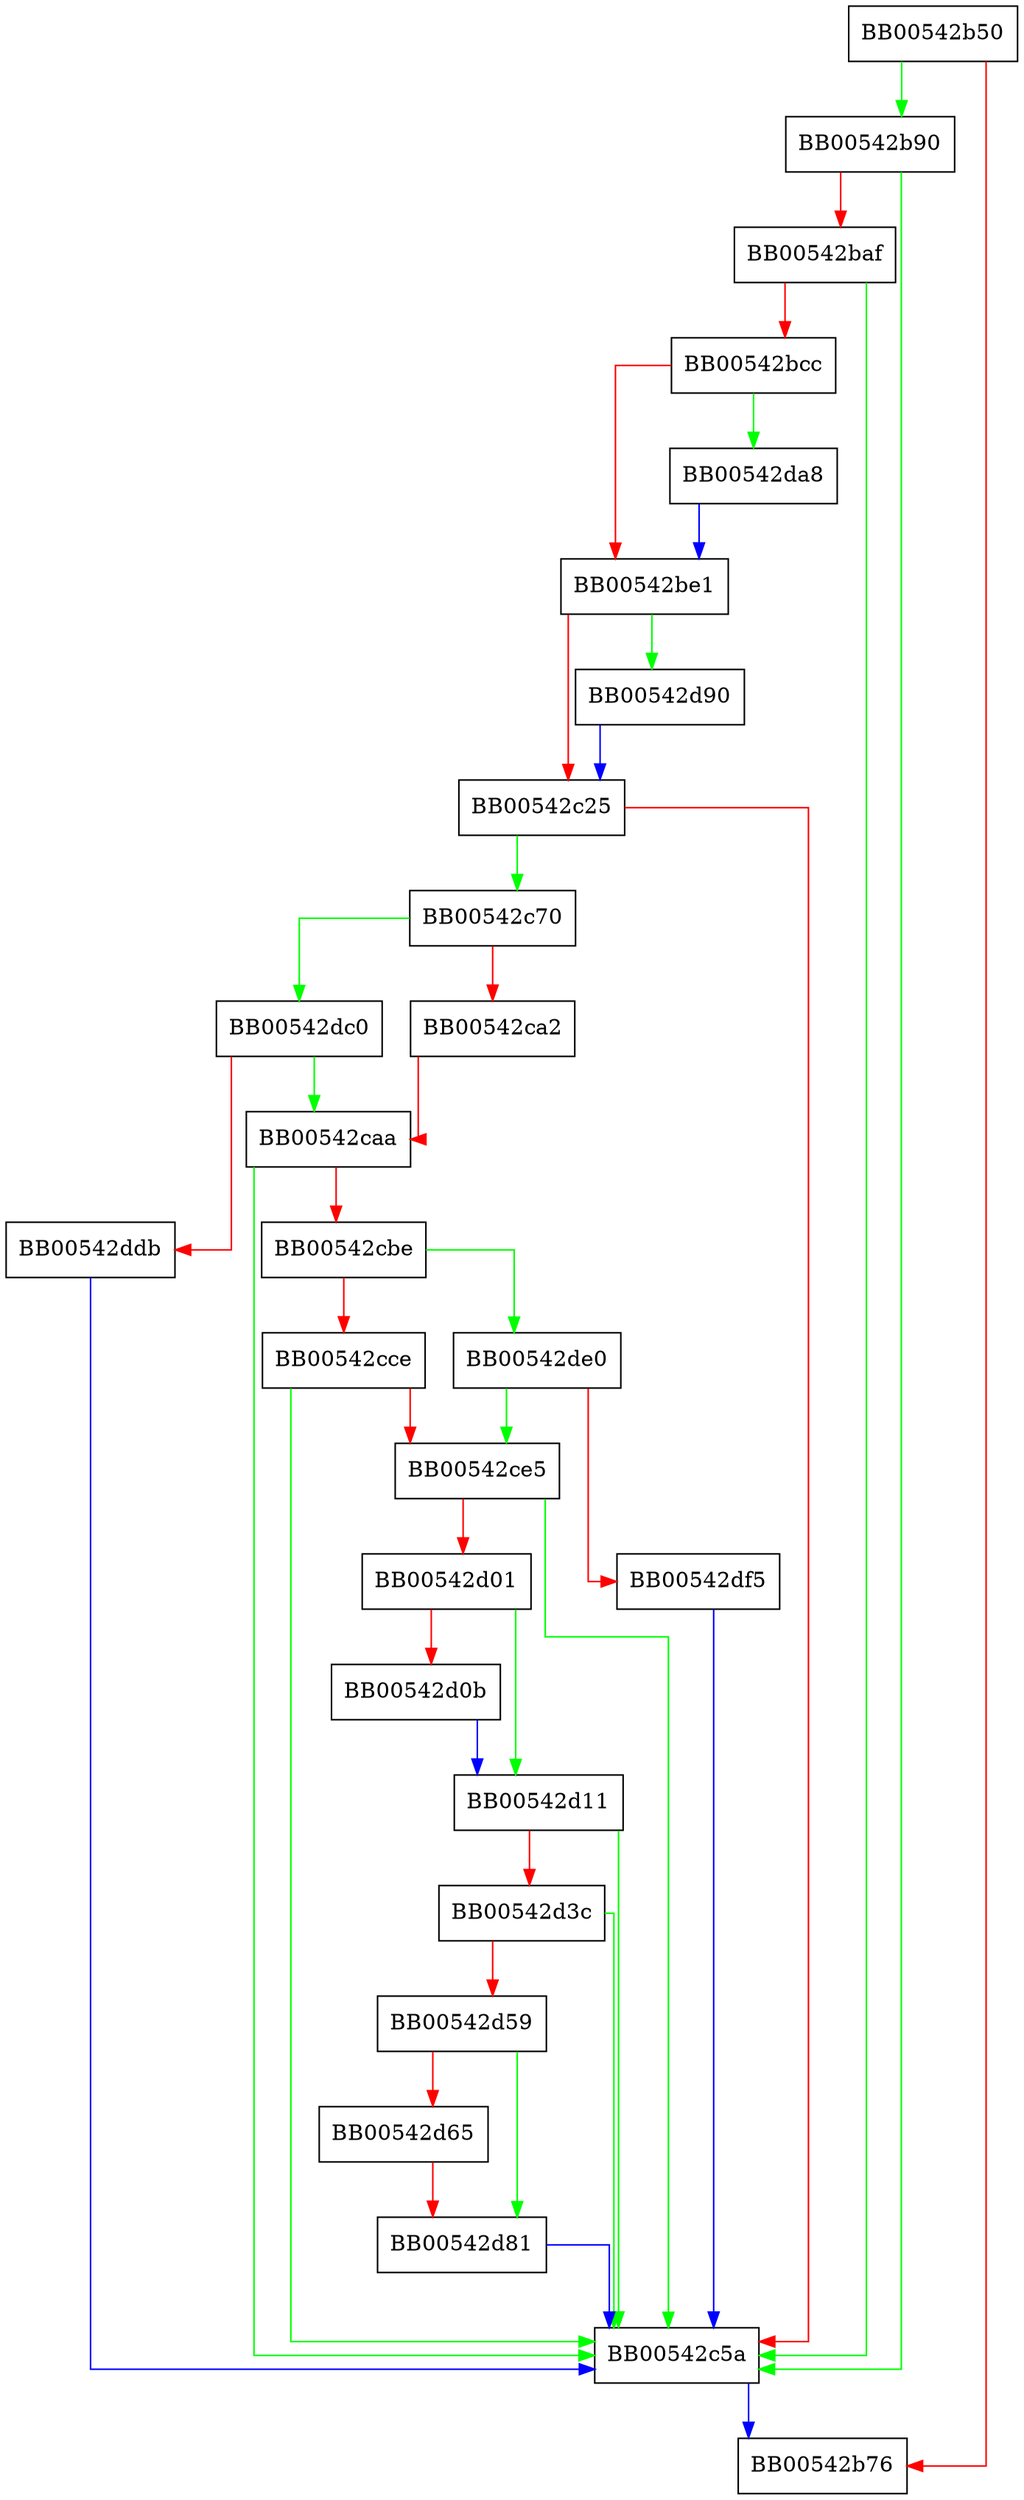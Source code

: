 digraph BN_MONT_CTX_set {
  node [shape="box"];
  graph [splines=ortho];
  BB00542b50 -> BB00542b90 [color="green"];
  BB00542b50 -> BB00542b76 [color="red"];
  BB00542b90 -> BB00542c5a [color="green"];
  BB00542b90 -> BB00542baf [color="red"];
  BB00542baf -> BB00542c5a [color="green"];
  BB00542baf -> BB00542bcc [color="red"];
  BB00542bcc -> BB00542da8 [color="green"];
  BB00542bcc -> BB00542be1 [color="red"];
  BB00542be1 -> BB00542d90 [color="green"];
  BB00542be1 -> BB00542c25 [color="red"];
  BB00542c25 -> BB00542c70 [color="green"];
  BB00542c25 -> BB00542c5a [color="red"];
  BB00542c5a -> BB00542b76 [color="blue"];
  BB00542c70 -> BB00542dc0 [color="green"];
  BB00542c70 -> BB00542ca2 [color="red"];
  BB00542ca2 -> BB00542caa [color="red"];
  BB00542caa -> BB00542c5a [color="green"];
  BB00542caa -> BB00542cbe [color="red"];
  BB00542cbe -> BB00542de0 [color="green"];
  BB00542cbe -> BB00542cce [color="red"];
  BB00542cce -> BB00542c5a [color="green"];
  BB00542cce -> BB00542ce5 [color="red"];
  BB00542ce5 -> BB00542c5a [color="green"];
  BB00542ce5 -> BB00542d01 [color="red"];
  BB00542d01 -> BB00542d11 [color="green"];
  BB00542d01 -> BB00542d0b [color="red"];
  BB00542d0b -> BB00542d11 [color="blue"];
  BB00542d11 -> BB00542c5a [color="green"];
  BB00542d11 -> BB00542d3c [color="red"];
  BB00542d3c -> BB00542c5a [color="green"];
  BB00542d3c -> BB00542d59 [color="red"];
  BB00542d59 -> BB00542d81 [color="green"];
  BB00542d59 -> BB00542d65 [color="red"];
  BB00542d65 -> BB00542d81 [color="red"];
  BB00542d81 -> BB00542c5a [color="blue"];
  BB00542d90 -> BB00542c25 [color="blue"];
  BB00542da8 -> BB00542be1 [color="blue"];
  BB00542dc0 -> BB00542caa [color="green"];
  BB00542dc0 -> BB00542ddb [color="red"];
  BB00542ddb -> BB00542c5a [color="blue"];
  BB00542de0 -> BB00542ce5 [color="green"];
  BB00542de0 -> BB00542df5 [color="red"];
  BB00542df5 -> BB00542c5a [color="blue"];
}